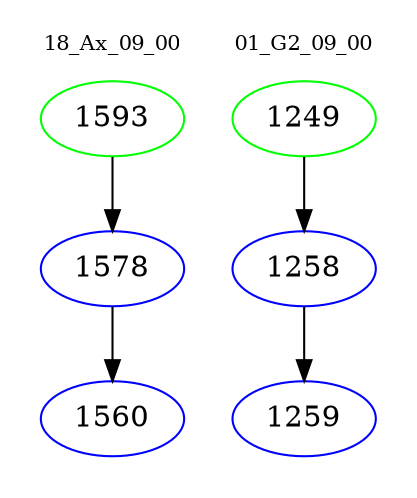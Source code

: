 digraph{
subgraph cluster_0 {
color = white
label = "18_Ax_09_00";
fontsize=10;
T0_1593 [label="1593", color="green"]
T0_1593 -> T0_1578 [color="black"]
T0_1578 [label="1578", color="blue"]
T0_1578 -> T0_1560 [color="black"]
T0_1560 [label="1560", color="blue"]
}
subgraph cluster_1 {
color = white
label = "01_G2_09_00";
fontsize=10;
T1_1249 [label="1249", color="green"]
T1_1249 -> T1_1258 [color="black"]
T1_1258 [label="1258", color="blue"]
T1_1258 -> T1_1259 [color="black"]
T1_1259 [label="1259", color="blue"]
}
}
